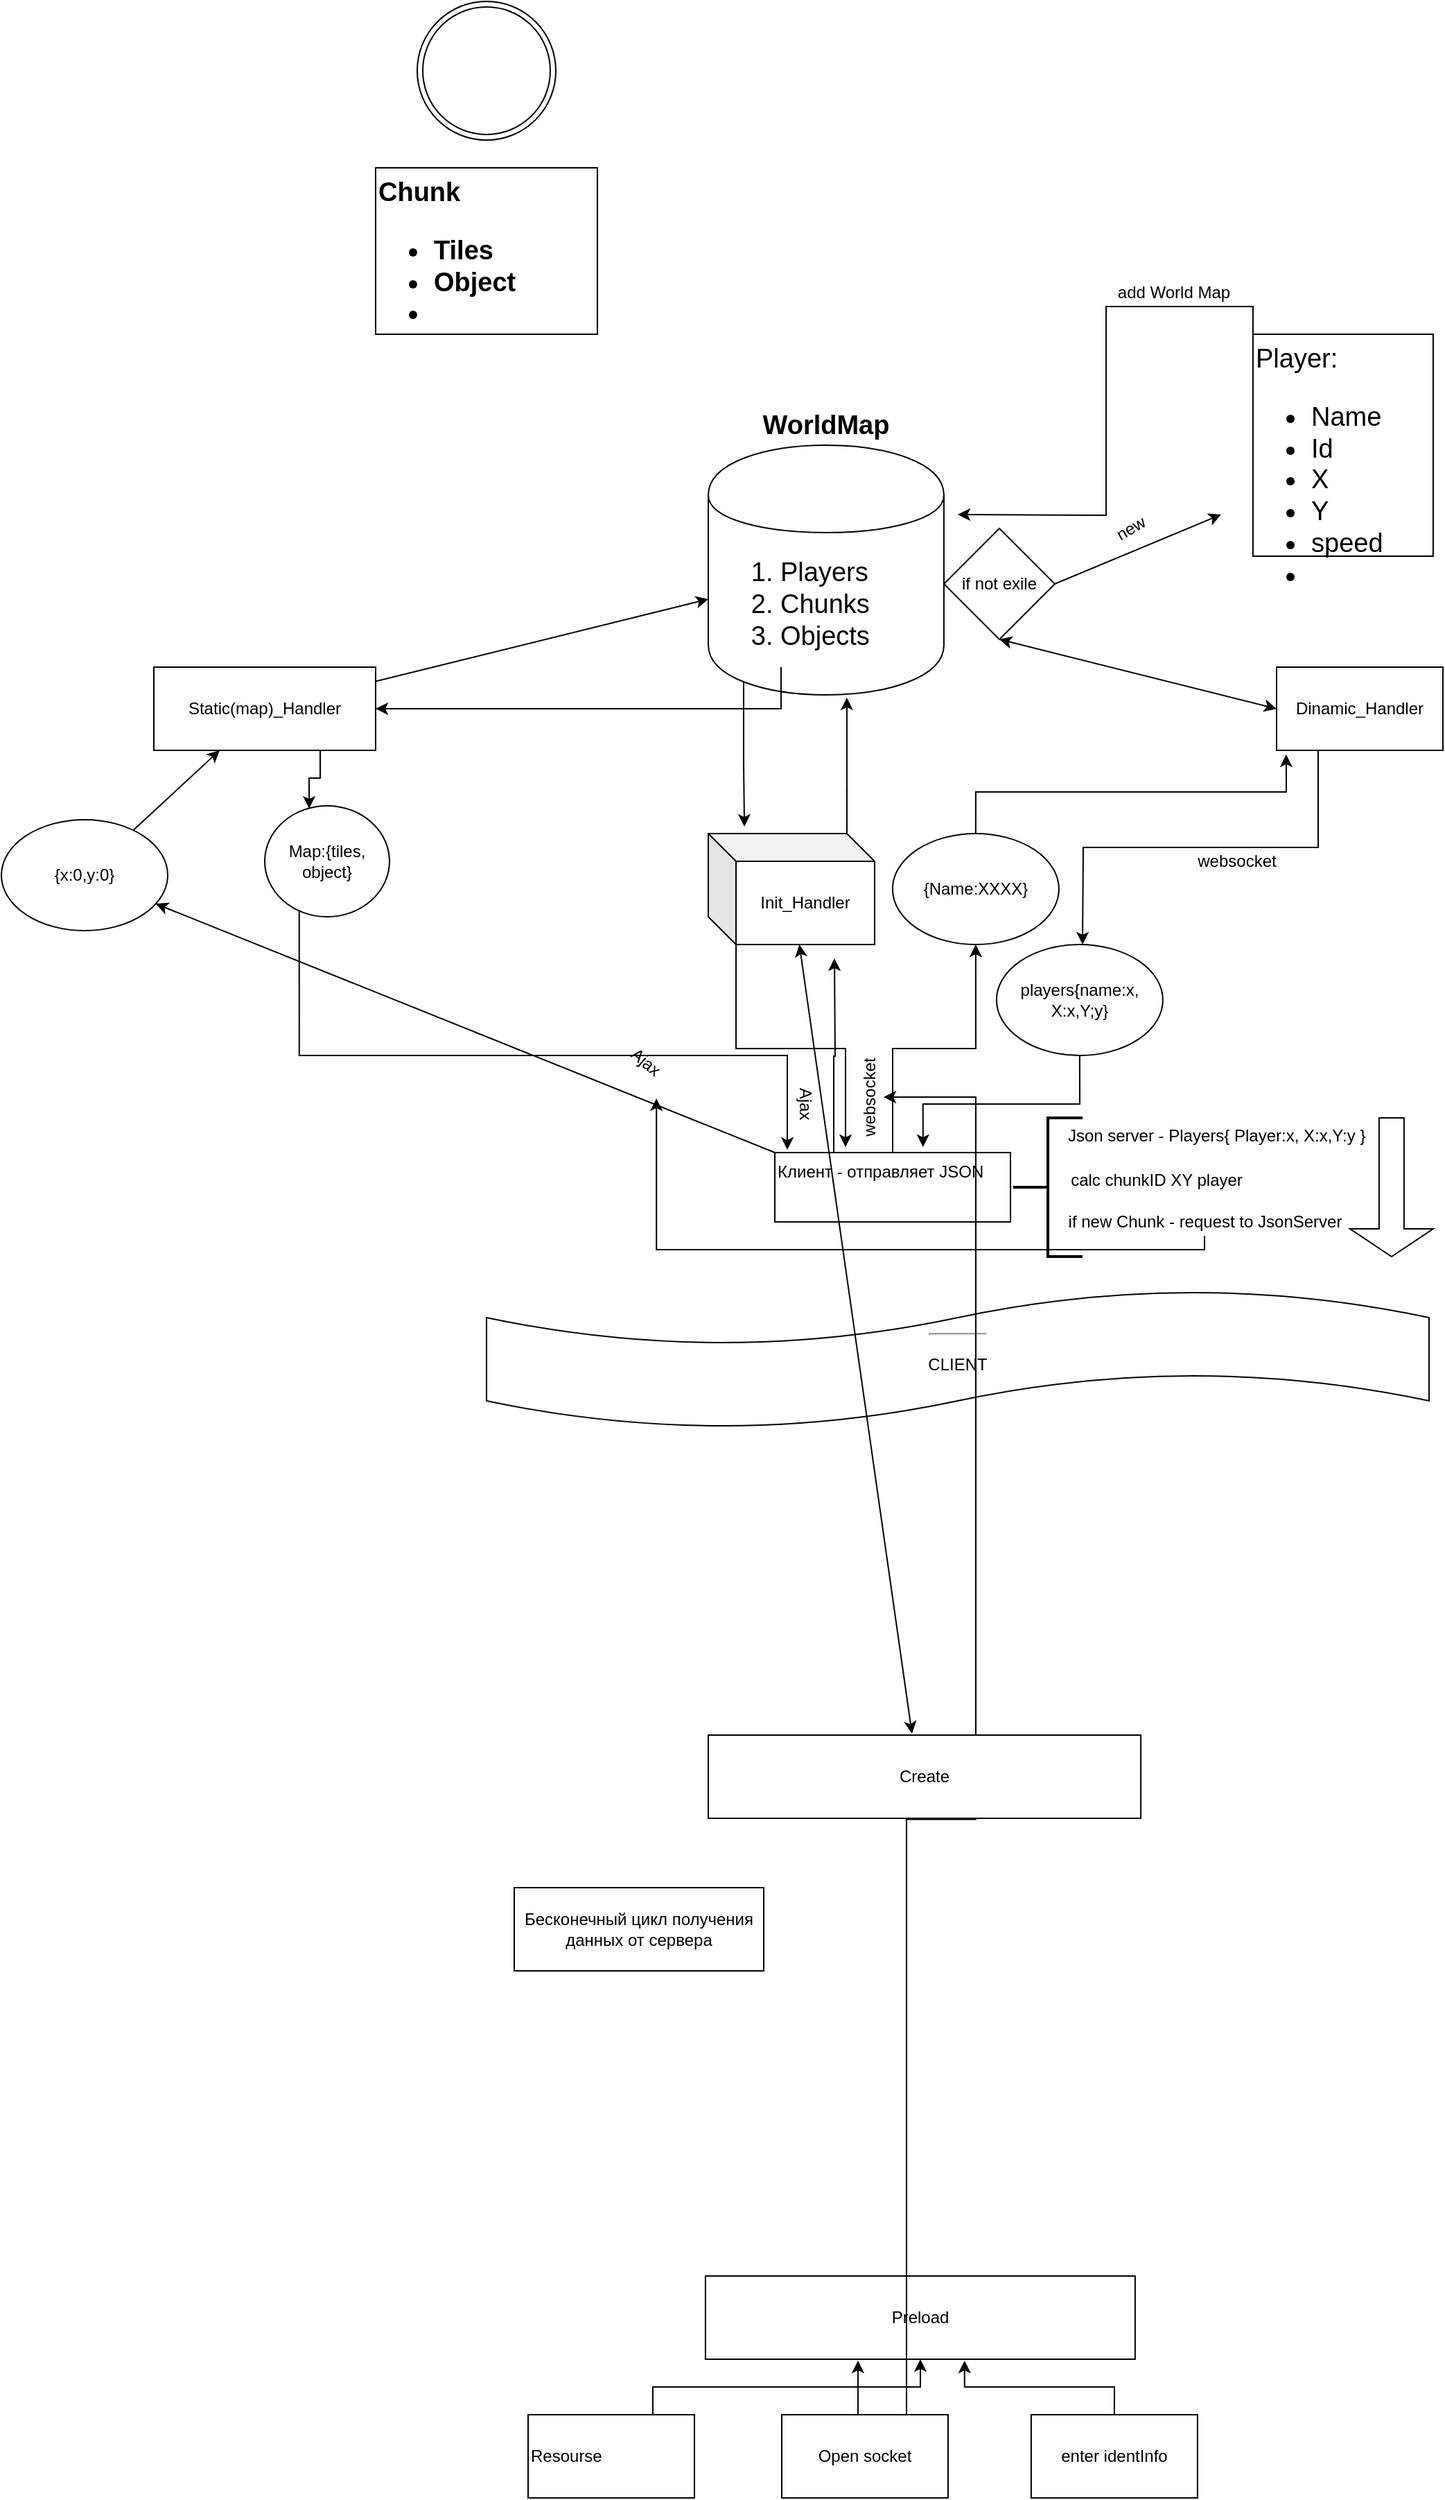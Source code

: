 <mxfile version="12.5.8" type="github">
  <diagram id="C5RBs43oDa-KdzZeNtuy" name="Page-1">
    <mxGraphModel dx="2249" dy="678" grid="1" gridSize="10" guides="1" tooltips="1" connect="1" arrows="1" fold="1" page="1" pageScale="1" pageWidth="827" pageHeight="1169" math="0" shadow="0">
      <root>
        <mxCell id="WIyWlLk6GJQsqaUBKTNV-0"/>
        <mxCell id="WIyWlLk6GJQsqaUBKTNV-1" parent="WIyWlLk6GJQsqaUBKTNV-0"/>
        <mxCell id="bhxXSxeOJtd03XlTMNNh-2" style="edgeStyle=orthogonalEdgeStyle;rounded=0;orthogonalLoop=1;jettySize=auto;html=1;exitX=0.5;exitY=0;exitDx=0;exitDy=0;entryX=0.058;entryY=1.05;entryDx=0;entryDy=0;entryPerimeter=0;" parent="WIyWlLk6GJQsqaUBKTNV-1" source="bhxXSxeOJtd03XlTMNNh-4" target="bhxXSxeOJtd03XlTMNNh-3" edge="1">
          <mxGeometry relative="1" as="geometry">
            <mxPoint x="460" y="900" as="targetPoint"/>
            <Array as="points">
              <mxPoint x="473" y="810"/>
              <mxPoint x="697" y="810"/>
            </Array>
          </mxGeometry>
        </mxCell>
        <mxCell id="fWQrkAXYapI3YEDU1Nbf-75" style="edgeStyle=orthogonalEdgeStyle;rounded=0;orthogonalLoop=1;jettySize=auto;html=1;exitX=0.25;exitY=0;exitDx=0;exitDy=0;" edge="1" parent="WIyWlLk6GJQsqaUBKTNV-1" source="bhxXSxeOJtd03XlTMNNh-0">
          <mxGeometry relative="1" as="geometry">
            <mxPoint x="371" y="930" as="targetPoint"/>
          </mxGeometry>
        </mxCell>
        <mxCell id="bhxXSxeOJtd03XlTMNNh-0" value="Клиент - отправляет JSON" style="rounded=0;whiteSpace=wrap;html=1;align=left;horizontal=1;verticalAlign=top;" parent="WIyWlLk6GJQsqaUBKTNV-1" vertex="1">
          <mxGeometry x="328" y="1070" width="170" height="50" as="geometry"/>
        </mxCell>
        <mxCell id="fWQrkAXYapI3YEDU1Nbf-24" style="edgeStyle=orthogonalEdgeStyle;rounded=0;orthogonalLoop=1;jettySize=auto;html=1;exitX=0.25;exitY=1;exitDx=0;exitDy=0;" edge="1" parent="WIyWlLk6GJQsqaUBKTNV-1" source="bhxXSxeOJtd03XlTMNNh-3">
          <mxGeometry relative="1" as="geometry">
            <mxPoint x="550" y="920" as="targetPoint"/>
          </mxGeometry>
        </mxCell>
        <mxCell id="bhxXSxeOJtd03XlTMNNh-3" value="Dinamic_Handler" style="rounded=0;whiteSpace=wrap;html=1;" parent="WIyWlLk6GJQsqaUBKTNV-1" vertex="1">
          <mxGeometry x="690" y="720" width="120" height="60" as="geometry"/>
        </mxCell>
        <mxCell id="bhxXSxeOJtd03XlTMNNh-4" value="{Name:XXXX}" style="ellipse;whiteSpace=wrap;html=1;" parent="WIyWlLk6GJQsqaUBKTNV-1" vertex="1">
          <mxGeometry x="412.95" y="840" width="120" height="80" as="geometry"/>
        </mxCell>
        <mxCell id="bhxXSxeOJtd03XlTMNNh-5" style="edgeStyle=orthogonalEdgeStyle;rounded=0;orthogonalLoop=1;jettySize=auto;html=1;exitX=0.5;exitY=0;exitDx=0;exitDy=0;" parent="WIyWlLk6GJQsqaUBKTNV-1" source="bhxXSxeOJtd03XlTMNNh-0" target="bhxXSxeOJtd03XlTMNNh-4" edge="1">
          <mxGeometry relative="1" as="geometry">
            <mxPoint x="460" y="930" as="targetPoint"/>
            <mxPoint x="413" y="1070" as="sourcePoint"/>
          </mxGeometry>
        </mxCell>
        <mxCell id="fWQrkAXYapI3YEDU1Nbf-77" style="edgeStyle=orthogonalEdgeStyle;rounded=0;orthogonalLoop=1;jettySize=auto;html=1;exitX=0.15;exitY=0.95;exitDx=0;exitDy=0;exitPerimeter=0;entryX=0.217;entryY=-0.062;entryDx=0;entryDy=0;entryPerimeter=0;" edge="1" parent="WIyWlLk6GJQsqaUBKTNV-1" source="bhxXSxeOJtd03XlTMNNh-9" target="fWQrkAXYapI3YEDU1Nbf-73">
          <mxGeometry relative="1" as="geometry"/>
        </mxCell>
        <mxCell id="bhxXSxeOJtd03XlTMNNh-9" value="&lt;div style=&quot;font-size: 19px;&quot;&gt;&lt;span style=&quot;font-size: 19px;&quot;&gt;WorldMap&lt;/span&gt;&lt;br style=&quot;font-size: 19px;&quot;&gt;&lt;/div&gt;" style="shape=cylinder;whiteSpace=wrap;html=1;boundedLbl=1;backgroundOutline=1;align=center;verticalAlign=bottom;fontStyle=1;fontSize=19;labelPosition=center;verticalLabelPosition=top;" parent="WIyWlLk6GJQsqaUBKTNV-1" vertex="1">
          <mxGeometry x="280" y="560" width="170" height="180" as="geometry"/>
        </mxCell>
        <mxCell id="fWQrkAXYapI3YEDU1Nbf-7" style="edgeStyle=orthogonalEdgeStyle;rounded=0;orthogonalLoop=1;jettySize=auto;html=1;exitX=0.25;exitY=1;exitDx=0;exitDy=0;entryX=0.053;entryY=-0.04;entryDx=0;entryDy=0;entryPerimeter=0;" edge="1" parent="WIyWlLk6GJQsqaUBKTNV-1" source="fWQrkAXYapI3YEDU1Nbf-8" target="bhxXSxeOJtd03XlTMNNh-0">
          <mxGeometry relative="1" as="geometry">
            <Array as="points">
              <mxPoint x="-15" y="1000"/>
              <mxPoint x="337" y="1000"/>
            </Array>
          </mxGeometry>
        </mxCell>
        <mxCell id="bhxXSxeOJtd03XlTMNNh-14" value="&lt;ol&gt;&lt;li&gt;Players&lt;/li&gt;&lt;li&gt;Chunks&lt;/li&gt;&lt;li&gt;Objects&lt;/li&gt;&lt;/ol&gt;" style="text;html=1;strokeColor=none;fillColor=none;align=left;verticalAlign=middle;whiteSpace=wrap;rounded=0;fontSize=19;" parent="WIyWlLk6GJQsqaUBKTNV-1" vertex="1">
          <mxGeometry x="290" y="630" width="170" height="90" as="geometry"/>
        </mxCell>
        <mxCell id="fWQrkAXYapI3YEDU1Nbf-46" style="edgeStyle=orthogonalEdgeStyle;rounded=0;orthogonalLoop=1;jettySize=auto;html=1;exitX=0;exitY=0;exitDx=0;exitDy=0;" edge="1" parent="WIyWlLk6GJQsqaUBKTNV-1" source="bhxXSxeOJtd03XlTMNNh-17">
          <mxGeometry relative="1" as="geometry">
            <mxPoint x="460" y="610" as="targetPoint"/>
          </mxGeometry>
        </mxCell>
        <mxCell id="bhxXSxeOJtd03XlTMNNh-17" value="Player:&lt;br&gt;&lt;ul&gt;&lt;li&gt;Name&lt;/li&gt;&lt;li&gt;Id&lt;/li&gt;&lt;li&gt;X&lt;/li&gt;&lt;li&gt;Y&lt;/li&gt;&lt;li&gt;speed&lt;/li&gt;&lt;li&gt;&lt;br&gt;&lt;/li&gt;&lt;/ul&gt;" style="rounded=0;whiteSpace=wrap;html=1;fontSize=19;align=left;verticalAlign=top;" parent="WIyWlLk6GJQsqaUBKTNV-1" vertex="1">
          <mxGeometry x="672.95" y="480" width="130" height="160" as="geometry"/>
        </mxCell>
        <mxCell id="bhxXSxeOJtd03XlTMNNh-18" value="&lt;b&gt;Chunk&lt;br&gt;&lt;ul&gt;&lt;li&gt;&lt;b&gt;Tiles&lt;/b&gt;&lt;/li&gt;&lt;li&gt;&lt;b&gt;Object&lt;/b&gt;&lt;/li&gt;&lt;li&gt;&lt;b&gt;&lt;br&gt;&lt;/b&gt;&lt;/li&gt;&lt;/ul&gt;&lt;/b&gt;" style="rounded=0;whiteSpace=wrap;html=1;fontSize=19;align=left;verticalAlign=top;" parent="WIyWlLk6GJQsqaUBKTNV-1" vertex="1">
          <mxGeometry x="40" y="360" width="160" height="120" as="geometry"/>
        </mxCell>
        <mxCell id="fWQrkAXYapI3YEDU1Nbf-0" value="{x:0,y:0}" style="ellipse;whiteSpace=wrap;html=1;" vertex="1" parent="WIyWlLk6GJQsqaUBKTNV-1">
          <mxGeometry x="-230" y="830" width="120" height="80" as="geometry"/>
        </mxCell>
        <mxCell id="fWQrkAXYapI3YEDU1Nbf-2" value="" style="endArrow=classic;html=1;exitX=0;exitY=0;exitDx=0;exitDy=0;" edge="1" parent="WIyWlLk6GJQsqaUBKTNV-1" source="bhxXSxeOJtd03XlTMNNh-0" target="fWQrkAXYapI3YEDU1Nbf-0">
          <mxGeometry width="50" height="50" relative="1" as="geometry">
            <mxPoint x="290" y="1070" as="sourcePoint"/>
            <mxPoint x="340" y="1020" as="targetPoint"/>
          </mxGeometry>
        </mxCell>
        <mxCell id="fWQrkAXYapI3YEDU1Nbf-3" value="" style="endArrow=classic;html=1;" edge="1" parent="WIyWlLk6GJQsqaUBKTNV-1" source="fWQrkAXYapI3YEDU1Nbf-30" target="bhxXSxeOJtd03XlTMNNh-9">
          <mxGeometry width="50" height="50" relative="1" as="geometry">
            <mxPoint x="250" y="890" as="sourcePoint"/>
            <mxPoint x="300" y="840" as="targetPoint"/>
          </mxGeometry>
        </mxCell>
        <mxCell id="fWQrkAXYapI3YEDU1Nbf-8" value="Map:{tiles, object}" style="ellipse;whiteSpace=wrap;html=1;" vertex="1" parent="WIyWlLk6GJQsqaUBKTNV-1">
          <mxGeometry x="-40" y="820" width="90" height="80" as="geometry"/>
        </mxCell>
        <mxCell id="fWQrkAXYapI3YEDU1Nbf-9" style="edgeStyle=orthogonalEdgeStyle;rounded=0;orthogonalLoop=1;jettySize=auto;html=1;exitX=0.25;exitY=1;exitDx=0;exitDy=0;entryX=1;entryY=0.5;entryDx=0;entryDy=0;" edge="1" parent="WIyWlLk6GJQsqaUBKTNV-1" source="bhxXSxeOJtd03XlTMNNh-14" target="fWQrkAXYapI3YEDU1Nbf-30">
          <mxGeometry relative="1" as="geometry">
            <mxPoint x="332.5" y="720" as="sourcePoint"/>
            <mxPoint x="315" y="857" as="targetPoint"/>
          </mxGeometry>
        </mxCell>
        <mxCell id="fWQrkAXYapI3YEDU1Nbf-10" style="edgeStyle=orthogonalEdgeStyle;rounded=0;orthogonalLoop=1;jettySize=auto;html=1;exitX=0.5;exitY=1;exitDx=0;exitDy=0;" edge="1" parent="WIyWlLk6GJQsqaUBKTNV-1">
          <mxGeometry relative="1" as="geometry">
            <mxPoint x="536" y="840" as="sourcePoint"/>
            <mxPoint x="536" y="840" as="targetPoint"/>
          </mxGeometry>
        </mxCell>
        <mxCell id="fWQrkAXYapI3YEDU1Nbf-11" value="" style="endArrow=classic;startArrow=classic;html=1;entryX=0.5;entryY=1;entryDx=0;entryDy=0;exitX=0;exitY=0.5;exitDx=0;exitDy=0;" edge="1" parent="WIyWlLk6GJQsqaUBKTNV-1" source="bhxXSxeOJtd03XlTMNNh-3" target="fWQrkAXYapI3YEDU1Nbf-40">
          <mxGeometry width="50" height="50" relative="1" as="geometry">
            <mxPoint x="30" y="1270" as="sourcePoint"/>
            <mxPoint x="80" y="1220" as="targetPoint"/>
          </mxGeometry>
        </mxCell>
        <mxCell id="fWQrkAXYapI3YEDU1Nbf-13" style="edgeStyle=orthogonalEdgeStyle;rounded=0;orthogonalLoop=1;jettySize=auto;html=1;exitX=0.5;exitY=1;exitDx=0;exitDy=0;" edge="1" parent="WIyWlLk6GJQsqaUBKTNV-1" source="bhxXSxeOJtd03XlTMNNh-17" target="bhxXSxeOJtd03XlTMNNh-17">
          <mxGeometry relative="1" as="geometry"/>
        </mxCell>
        <mxCell id="fWQrkAXYapI3YEDU1Nbf-15" style="edgeStyle=orthogonalEdgeStyle;rounded=0;orthogonalLoop=1;jettySize=auto;html=1;exitX=0.5;exitY=1;exitDx=0;exitDy=0;" edge="1" parent="WIyWlLk6GJQsqaUBKTNV-1" source="bhxXSxeOJtd03XlTMNNh-17" target="bhxXSxeOJtd03XlTMNNh-17">
          <mxGeometry relative="1" as="geometry"/>
        </mxCell>
        <mxCell id="fWQrkAXYapI3YEDU1Nbf-17" value="" style="ellipse;shape=doubleEllipse;whiteSpace=wrap;html=1;aspect=fixed;" vertex="1" parent="WIyWlLk6GJQsqaUBKTNV-1">
          <mxGeometry x="70" y="240" width="100" height="100" as="geometry"/>
        </mxCell>
        <mxCell id="fWQrkAXYapI3YEDU1Nbf-21" value="websocket&lt;br&gt;" style="text;html=1;strokeColor=none;fillColor=none;align=center;verticalAlign=middle;whiteSpace=wrap;rounded=0;rotation=-90;" vertex="1" parent="WIyWlLk6GJQsqaUBKTNV-1">
          <mxGeometry x="305" y="1020" width="182.95" height="20" as="geometry"/>
        </mxCell>
        <mxCell id="fWQrkAXYapI3YEDU1Nbf-26" style="edgeStyle=orthogonalEdgeStyle;rounded=0;orthogonalLoop=1;jettySize=auto;html=1;entryX=0.629;entryY=-0.08;entryDx=0;entryDy=0;entryPerimeter=0;" edge="1" parent="WIyWlLk6GJQsqaUBKTNV-1" source="fWQrkAXYapI3YEDU1Nbf-25" target="bhxXSxeOJtd03XlTMNNh-0">
          <mxGeometry relative="1" as="geometry"/>
        </mxCell>
        <mxCell id="fWQrkAXYapI3YEDU1Nbf-25" value="players{name:x, X:x,Y;y}" style="ellipse;whiteSpace=wrap;html=1;" vertex="1" parent="WIyWlLk6GJQsqaUBKTNV-1">
          <mxGeometry x="487.95" y="920" width="120" height="80" as="geometry"/>
        </mxCell>
        <mxCell id="fWQrkAXYapI3YEDU1Nbf-27" value="websocket&lt;br&gt;" style="text;html=1;strokeColor=none;fillColor=none;align=center;verticalAlign=middle;whiteSpace=wrap;rounded=0;rotation=0;" vertex="1" parent="WIyWlLk6GJQsqaUBKTNV-1">
          <mxGeometry x="570" y="850" width="182.95" height="20" as="geometry"/>
        </mxCell>
        <mxCell id="fWQrkAXYapI3YEDU1Nbf-33" style="edgeStyle=orthogonalEdgeStyle;rounded=0;orthogonalLoop=1;jettySize=auto;html=1;exitX=0.75;exitY=1;exitDx=0;exitDy=0;entryX=0.356;entryY=0.025;entryDx=0;entryDy=0;entryPerimeter=0;" edge="1" parent="WIyWlLk6GJQsqaUBKTNV-1" source="fWQrkAXYapI3YEDU1Nbf-30" target="fWQrkAXYapI3YEDU1Nbf-8">
          <mxGeometry relative="1" as="geometry"/>
        </mxCell>
        <mxCell id="fWQrkAXYapI3YEDU1Nbf-30" value="Static(map)_Handler" style="rounded=0;whiteSpace=wrap;html=1;" vertex="1" parent="WIyWlLk6GJQsqaUBKTNV-1">
          <mxGeometry x="-120" y="720" width="160" height="60" as="geometry"/>
        </mxCell>
        <mxCell id="fWQrkAXYapI3YEDU1Nbf-32" value="" style="endArrow=classic;html=1;" edge="1" parent="WIyWlLk6GJQsqaUBKTNV-1" source="fWQrkAXYapI3YEDU1Nbf-0" target="fWQrkAXYapI3YEDU1Nbf-30">
          <mxGeometry width="50" height="50" relative="1" as="geometry">
            <mxPoint x="136.583" y="848.295" as="sourcePoint"/>
            <mxPoint x="280" y="723.774" as="targetPoint"/>
          </mxGeometry>
        </mxCell>
        <mxCell id="fWQrkAXYapI3YEDU1Nbf-34" value="Ajax" style="text;html=1;strokeColor=none;fillColor=none;align=center;verticalAlign=middle;whiteSpace=wrap;rounded=0;rotation=40;" vertex="1" parent="WIyWlLk6GJQsqaUBKTNV-1">
          <mxGeometry x="190" y="990" width="90" height="30" as="geometry"/>
        </mxCell>
        <mxCell id="fWQrkAXYapI3YEDU1Nbf-35" value="Ajax" style="text;html=1;strokeColor=none;fillColor=none;align=center;verticalAlign=middle;whiteSpace=wrap;rounded=0;rotation=90;" vertex="1" parent="WIyWlLk6GJQsqaUBKTNV-1">
          <mxGeometry x="305" y="1020" width="90" height="30" as="geometry"/>
        </mxCell>
        <mxCell id="fWQrkAXYapI3YEDU1Nbf-40" value="if not exile" style="rhombus;whiteSpace=wrap;html=1;" vertex="1" parent="WIyWlLk6GJQsqaUBKTNV-1">
          <mxGeometry x="450.0" y="620" width="80" height="80" as="geometry"/>
        </mxCell>
        <mxCell id="fWQrkAXYapI3YEDU1Nbf-43" value="" style="endArrow=classic;html=1;exitX=1;exitY=0.5;exitDx=0;exitDy=0;" edge="1" parent="WIyWlLk6GJQsqaUBKTNV-1" source="fWQrkAXYapI3YEDU1Nbf-40">
          <mxGeometry width="50" height="50" relative="1" as="geometry">
            <mxPoint x="530" y="700" as="sourcePoint"/>
            <mxPoint x="650" y="610" as="targetPoint"/>
          </mxGeometry>
        </mxCell>
        <mxCell id="fWQrkAXYapI3YEDU1Nbf-44" value="new" style="text;html=1;strokeColor=none;fillColor=none;align=center;verticalAlign=middle;whiteSpace=wrap;rounded=0;rotation=-30;" vertex="1" parent="WIyWlLk6GJQsqaUBKTNV-1">
          <mxGeometry x="560" y="610" width="50" height="20" as="geometry"/>
        </mxCell>
        <mxCell id="fWQrkAXYapI3YEDU1Nbf-47" value="add World Map" style="text;html=1;strokeColor=none;fillColor=none;align=center;verticalAlign=middle;whiteSpace=wrap;rounded=0;" vertex="1" parent="WIyWlLk6GJQsqaUBKTNV-1">
          <mxGeometry x="550" y="440" width="132" height="20" as="geometry"/>
        </mxCell>
        <mxCell id="fWQrkAXYapI3YEDU1Nbf-49" value="" style="strokeWidth=2;html=1;shape=mxgraph.flowchart.annotation_2;align=left;labelPosition=right;pointerEvents=1;" vertex="1" parent="WIyWlLk6GJQsqaUBKTNV-1">
          <mxGeometry x="500" y="1045" width="50" height="100" as="geometry"/>
        </mxCell>
        <mxCell id="fWQrkAXYapI3YEDU1Nbf-54" value="Json server - Players{ Player:x, X:x,Y:y }&amp;nbsp;&lt;br&gt;&lt;br&gt;" style="text;html=1;align=center;verticalAlign=middle;resizable=0;points=[];autosize=1;" vertex="1" parent="WIyWlLk6GJQsqaUBKTNV-1">
          <mxGeometry x="532.95" y="1050" width="230" height="30" as="geometry"/>
        </mxCell>
        <mxCell id="fWQrkAXYapI3YEDU1Nbf-55" value="calc chunkID XY player" style="text;html=1;align=center;verticalAlign=middle;resizable=0;points=[];autosize=1;" vertex="1" parent="WIyWlLk6GJQsqaUBKTNV-1">
          <mxGeometry x="532.95" y="1080" width="140" height="20" as="geometry"/>
        </mxCell>
        <mxCell id="fWQrkAXYapI3YEDU1Nbf-72" style="edgeStyle=orthogonalEdgeStyle;rounded=0;orthogonalLoop=1;jettySize=auto;html=1;entryX=0.75;entryY=1;entryDx=0;entryDy=0;" edge="1" parent="WIyWlLk6GJQsqaUBKTNV-1" source="fWQrkAXYapI3YEDU1Nbf-57" target="fWQrkAXYapI3YEDU1Nbf-34">
          <mxGeometry relative="1" as="geometry">
            <Array as="points">
              <mxPoint x="638" y="1140"/>
              <mxPoint x="243" y="1140"/>
            </Array>
          </mxGeometry>
        </mxCell>
        <mxCell id="fWQrkAXYapI3YEDU1Nbf-57" value="if new Chunk - request to JsonServer" style="text;html=1;align=center;verticalAlign=middle;resizable=0;points=[];autosize=1;" vertex="1" parent="WIyWlLk6GJQsqaUBKTNV-1">
          <mxGeometry x="532.95" y="1110" width="210" height="20" as="geometry"/>
        </mxCell>
        <mxCell id="fWQrkAXYapI3YEDU1Nbf-58" value="" style="shape=singleArrow;direction=south;whiteSpace=wrap;html=1;" vertex="1" parent="WIyWlLk6GJQsqaUBKTNV-1">
          <mxGeometry x="742.95" y="1045" width="60" height="100" as="geometry"/>
        </mxCell>
        <mxCell id="fWQrkAXYapI3YEDU1Nbf-59" value="&lt;hr&gt;&lt;p style=&quot;line-height: 160%&quot;&gt;CLIENT&lt;/p&gt;" style="shape=tape;whiteSpace=wrap;html=1;" vertex="1" parent="WIyWlLk6GJQsqaUBKTNV-1">
          <mxGeometry x="120" y="1169" width="680" height="100" as="geometry"/>
        </mxCell>
        <mxCell id="fWQrkAXYapI3YEDU1Nbf-62" value="Preload" style="rounded=0;whiteSpace=wrap;html=1;" vertex="1" parent="WIyWlLk6GJQsqaUBKTNV-1">
          <mxGeometry x="277.95" y="1880" width="310" height="60" as="geometry"/>
        </mxCell>
        <mxCell id="fWQrkAXYapI3YEDU1Nbf-66" style="edgeStyle=orthogonalEdgeStyle;rounded=0;orthogonalLoop=1;jettySize=auto;html=1;exitX=0.75;exitY=0;exitDx=0;exitDy=0;" edge="1" parent="WIyWlLk6GJQsqaUBKTNV-1" source="fWQrkAXYapI3YEDU1Nbf-63" target="fWQrkAXYapI3YEDU1Nbf-62">
          <mxGeometry relative="1" as="geometry"/>
        </mxCell>
        <mxCell id="fWQrkAXYapI3YEDU1Nbf-63" value="Resourse&lt;br&gt;" style="rounded=0;whiteSpace=wrap;html=1;align=left;" vertex="1" parent="WIyWlLk6GJQsqaUBKTNV-1">
          <mxGeometry x="150" y="1980" width="120" height="60" as="geometry"/>
        </mxCell>
        <mxCell id="fWQrkAXYapI3YEDU1Nbf-67" style="edgeStyle=orthogonalEdgeStyle;rounded=0;orthogonalLoop=1;jettySize=auto;html=1;exitX=0.5;exitY=0;exitDx=0;exitDy=0;entryX=0.355;entryY=1.017;entryDx=0;entryDy=0;entryPerimeter=0;" edge="1" parent="WIyWlLk6GJQsqaUBKTNV-1" source="fWQrkAXYapI3YEDU1Nbf-64" target="fWQrkAXYapI3YEDU1Nbf-62">
          <mxGeometry relative="1" as="geometry"/>
        </mxCell>
        <mxCell id="fWQrkAXYapI3YEDU1Nbf-71" style="edgeStyle=orthogonalEdgeStyle;rounded=0;orthogonalLoop=1;jettySize=auto;html=1;exitX=0.75;exitY=0;exitDx=0;exitDy=0;entryX=0.5;entryY=1;entryDx=0;entryDy=0;" edge="1" parent="WIyWlLk6GJQsqaUBKTNV-1" source="fWQrkAXYapI3YEDU1Nbf-64" target="fWQrkAXYapI3YEDU1Nbf-21">
          <mxGeometry relative="1" as="geometry"/>
        </mxCell>
        <mxCell id="fWQrkAXYapI3YEDU1Nbf-64" value="&lt;span style=&quot;text-align: left ; white-space: normal&quot;&gt;Open socket&lt;/span&gt;" style="rounded=0;whiteSpace=wrap;html=1;" vertex="1" parent="WIyWlLk6GJQsqaUBKTNV-1">
          <mxGeometry x="333" y="1980" width="120" height="60" as="geometry"/>
        </mxCell>
        <mxCell id="fWQrkAXYapI3YEDU1Nbf-68" style="edgeStyle=orthogonalEdgeStyle;rounded=0;orthogonalLoop=1;jettySize=auto;html=1;exitX=0.5;exitY=0;exitDx=0;exitDy=0;entryX=0.603;entryY=1.017;entryDx=0;entryDy=0;entryPerimeter=0;" edge="1" parent="WIyWlLk6GJQsqaUBKTNV-1" source="fWQrkAXYapI3YEDU1Nbf-65" target="fWQrkAXYapI3YEDU1Nbf-62">
          <mxGeometry relative="1" as="geometry"/>
        </mxCell>
        <mxCell id="fWQrkAXYapI3YEDU1Nbf-65" value="enter identInfo" style="rounded=0;whiteSpace=wrap;html=1;" vertex="1" parent="WIyWlLk6GJQsqaUBKTNV-1">
          <mxGeometry x="512.95" y="1980" width="120" height="60" as="geometry"/>
        </mxCell>
        <mxCell id="fWQrkAXYapI3YEDU1Nbf-69" value="Create" style="rounded=0;whiteSpace=wrap;html=1;" vertex="1" parent="WIyWlLk6GJQsqaUBKTNV-1">
          <mxGeometry x="280" y="1490" width="312.05" height="60" as="geometry"/>
        </mxCell>
        <mxCell id="fWQrkAXYapI3YEDU1Nbf-70" value="Бесконечный цикл получения данных от сервера" style="rounded=0;whiteSpace=wrap;html=1;" vertex="1" parent="WIyWlLk6GJQsqaUBKTNV-1">
          <mxGeometry x="140" y="1600" width="180" height="60" as="geometry"/>
        </mxCell>
        <mxCell id="fWQrkAXYapI3YEDU1Nbf-76" style="edgeStyle=orthogonalEdgeStyle;rounded=0;orthogonalLoop=1;jettySize=auto;html=1;exitX=0;exitY=0;exitDx=100;exitDy=0;exitPerimeter=0;entryX=0.588;entryY=1.011;entryDx=0;entryDy=0;entryPerimeter=0;" edge="1" parent="WIyWlLk6GJQsqaUBKTNV-1" source="fWQrkAXYapI3YEDU1Nbf-73" target="bhxXSxeOJtd03XlTMNNh-9">
          <mxGeometry relative="1" as="geometry"/>
        </mxCell>
        <mxCell id="fWQrkAXYapI3YEDU1Nbf-78" style="edgeStyle=orthogonalEdgeStyle;rounded=0;orthogonalLoop=1;jettySize=auto;html=1;exitX=0;exitY=0;exitDx=20;exitDy=80;exitPerimeter=0;entryX=0.3;entryY=-0.08;entryDx=0;entryDy=0;entryPerimeter=0;" edge="1" parent="WIyWlLk6GJQsqaUBKTNV-1" source="fWQrkAXYapI3YEDU1Nbf-73" target="bhxXSxeOJtd03XlTMNNh-0">
          <mxGeometry relative="1" as="geometry"/>
        </mxCell>
        <mxCell id="fWQrkAXYapI3YEDU1Nbf-73" value="Init_Handler" style="shape=cube;whiteSpace=wrap;html=1;boundedLbl=1;backgroundOutline=1;darkOpacity=0.05;darkOpacity2=0.1;" vertex="1" parent="WIyWlLk6GJQsqaUBKTNV-1">
          <mxGeometry x="280" y="840" width="120" height="80" as="geometry"/>
        </mxCell>
        <mxCell id="fWQrkAXYapI3YEDU1Nbf-79" value="" style="endArrow=classic;startArrow=classic;html=1;exitX=0.471;exitY=-0.017;exitDx=0;exitDy=0;exitPerimeter=0;" edge="1" parent="WIyWlLk6GJQsqaUBKTNV-1" source="fWQrkAXYapI3YEDU1Nbf-69" target="fWQrkAXYapI3YEDU1Nbf-73">
          <mxGeometry width="50" height="50" relative="1" as="geometry">
            <mxPoint x="300" y="1480" as="sourcePoint"/>
            <mxPoint x="350" y="1430" as="targetPoint"/>
          </mxGeometry>
        </mxCell>
      </root>
    </mxGraphModel>
  </diagram>
</mxfile>
